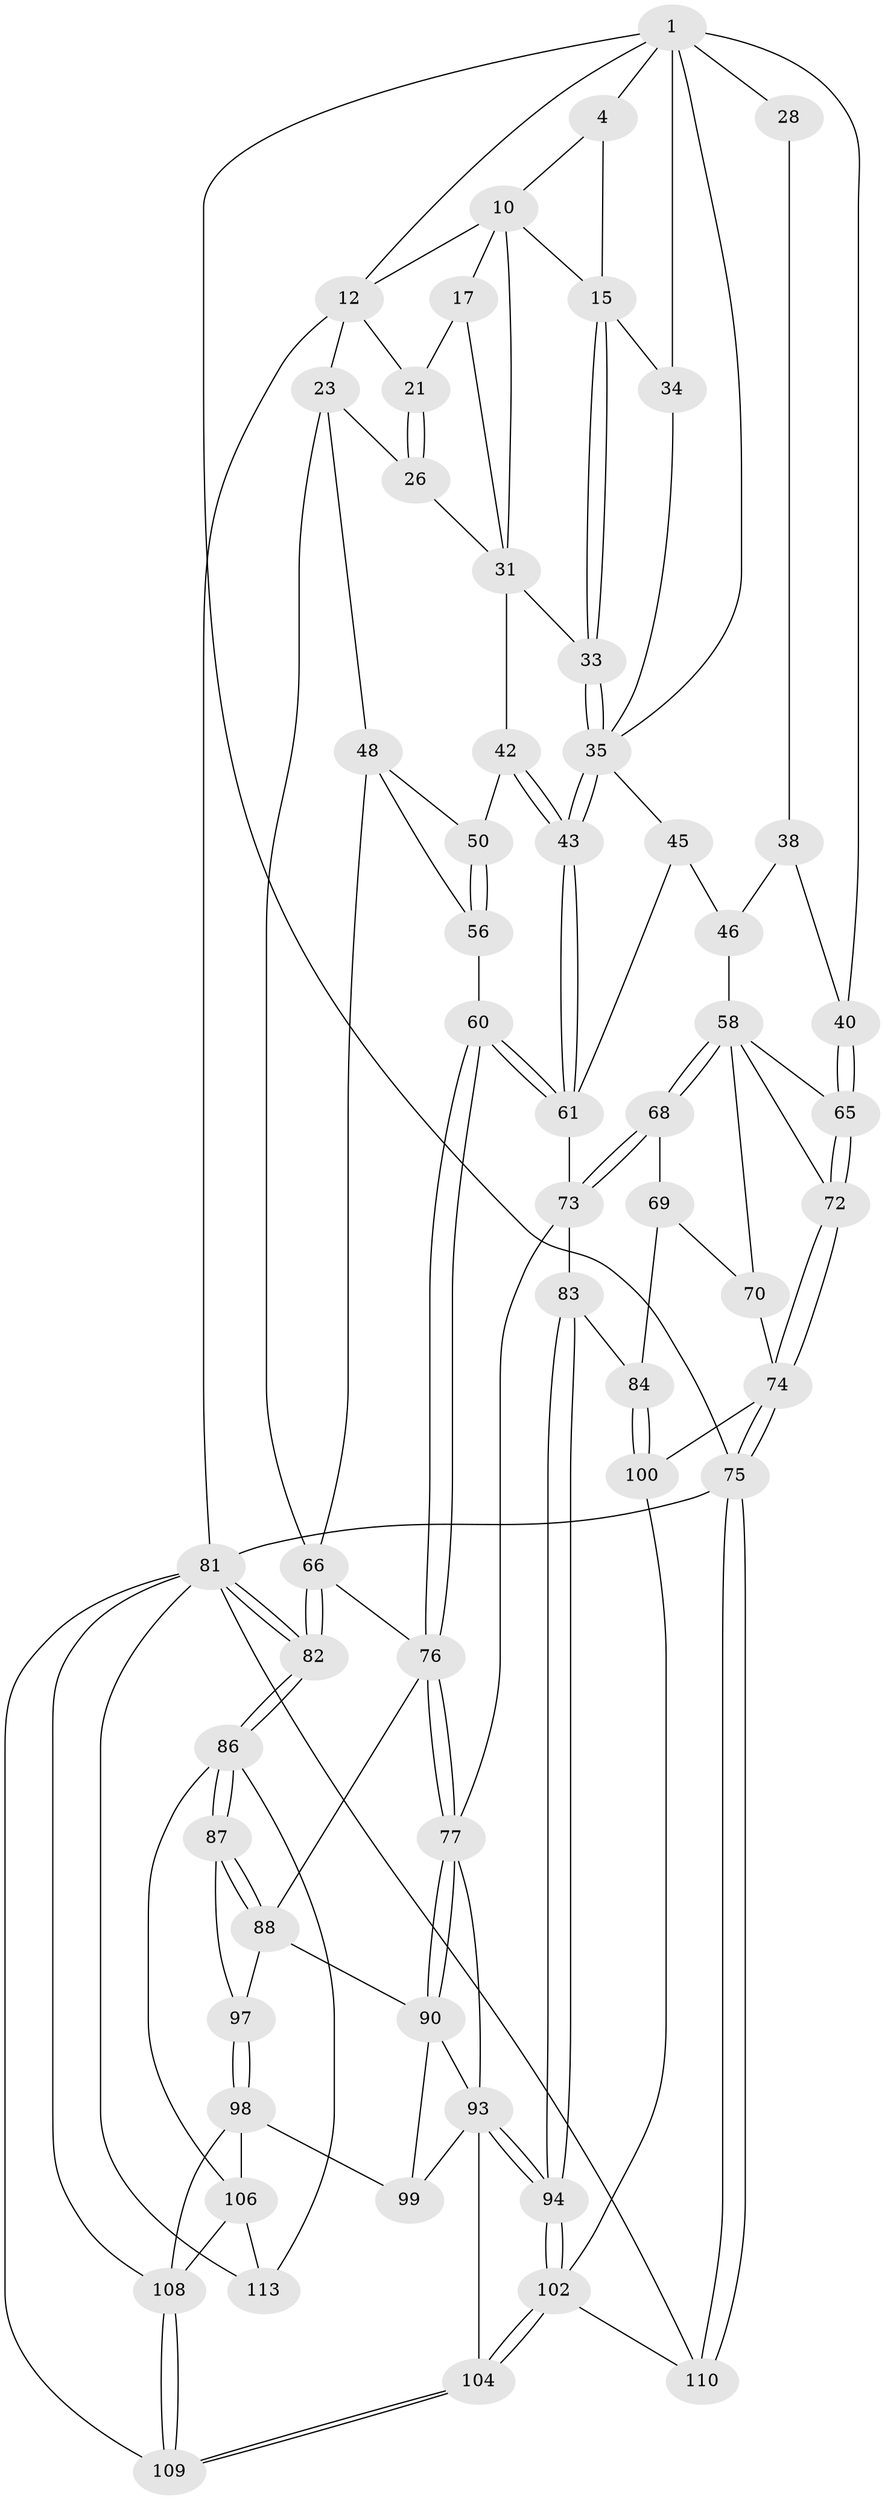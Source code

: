 // original degree distribution, {3: 0.017241379310344827, 5: 0.5344827586206896, 4: 0.23275862068965517, 6: 0.21551724137931033}
// Generated by graph-tools (version 1.1) at 2025/17/03/09/25 04:17:18]
// undirected, 58 vertices, 136 edges
graph export_dot {
graph [start="1"]
  node [color=gray90,style=filled];
  1 [pos="+0.2407000770448341+0",super="+2+7"];
  4 [pos="+0.5330590350430636+0",super="+5"];
  10 [pos="+0.6636368683296605+0",super="+11+14"];
  12 [pos="+1+0",super="+13+20"];
  15 [pos="+0.6682222611551765+0.12442838217920296",super="+16"];
  17 [pos="+0.8122826849297862+0.07120247715939626",super="+22+18"];
  21 [pos="+0.8623795881092841+0.151061937930801"];
  23 [pos="+1+0.039698044617303495",super="+24+51"];
  26 [pos="+0.8653194536091788+0.15933424350049283"];
  28 [pos="+0.31496612587766354+0.16819384127240886",super="+29"];
  31 [pos="+0.7454776748800491+0.22167241884573805",super="+41+32"];
  33 [pos="+0.6390292699455071+0.2139078462306496"];
  34 [pos="+0.5202037934074758+0.19138475961570736"];
  35 [pos="+0.570790304686737+0.2887633251858558",super="+36"];
  38 [pos="+0.14406384295640037+0.24718951840398593",super="+39+44"];
  40 [pos="+0+0.3115339728014904"];
  42 [pos="+0.7254283070073563+0.2980042693312515"];
  43 [pos="+0.5806742400423722+0.303330536412147"];
  45 [pos="+0.431972058502139+0.30632674812462546",super="+62"];
  46 [pos="+0.3397353768597685+0.29097301999160163",super="+57+47"];
  48 [pos="+0.8931491211043797+0.19360675705848007",super="+49+52"];
  50 [pos="+0.7468886748749948+0.31836337181809077"];
  56 [pos="+0.7499159318762361+0.3728568687493253"];
  58 [pos="+0.3135187549613951+0.5005700525608323",super="+59"];
  60 [pos="+0.6208404490313193+0.46560919222559"];
  61 [pos="+0.5886147084210744+0.4480012167953354",super="+63"];
  65 [pos="+0+0.34492496096046843"];
  66 [pos="+1+0.4043388343609983",super="+67"];
  68 [pos="+0.31369094723976054+0.5172005566033059"];
  69 [pos="+0.30758272999665487+0.5243271332214536",super="+85"];
  70 [pos="+0.1657910649333389+0.5892292896902219",super="+92"];
  72 [pos="+0+0.5660727515483428"];
  73 [pos="+0.46571298490037066+0.5873909828102751",super="+79"];
  74 [pos="+0+0.6628961029608678",super="+91"];
  75 [pos="+0+1"];
  76 [pos="+0.6723192248874448+0.5208603627381905",super="+80"];
  77 [pos="+0.6141691001577072+0.6444179821233559",super="+78"];
  81 [pos="+1+1",super="+114"];
  82 [pos="+1+0.7904299729272865"];
  83 [pos="+0.42206496260057497+0.7333323741821357"];
  84 [pos="+0.3214762619820572+0.6850999758236398"];
  86 [pos="+1+0.7872386799962524",super="+105"];
  87 [pos="+0.9217926001979013+0.7327285645664048"];
  88 [pos="+0.8066466474541872+0.5817266780809061",super="+89"];
  90 [pos="+0.6431526847447261+0.6744146385172709",super="+95"];
  93 [pos="+0.5285806313163162+0.7728075441426477",super="+96"];
  94 [pos="+0.4469070211613648+0.8102213533711231"];
  97 [pos="+0.7335796748794082+0.7620898529330576"];
  98 [pos="+0.6978179519414855+0.809003683549522",super="+107"];
  99 [pos="+0.6969575390885993+0.8088786848069076"];
  100 [pos="+0.1978670426170759+0.7847046058532434"];
  102 [pos="+0.4429498231384315+0.823728205409566",super="+103"];
  104 [pos="+0.5365037144360546+0.9670715220985937"];
  106 [pos="+0.7509977891435082+0.8596677551157033",super="+111"];
  108 [pos="+0.6620462501282748+0.9452242043008812",super="+112"];
  109 [pos="+0.5617685438462716+1"];
  110 [pos="+0.11918741901122187+1"];
  113 [pos="+0.8302500562659093+1"];
  1 -- 34;
  1 -- 4 [weight=2];
  1 -- 28 [weight=2];
  1 -- 35;
  1 -- 40;
  1 -- 75;
  1 -- 12;
  4 -- 10;
  4 -- 15;
  10 -- 17 [weight=2];
  10 -- 12;
  10 -- 15;
  10 -- 31;
  12 -- 81;
  12 -- 23 [weight=2];
  12 -- 21;
  15 -- 33;
  15 -- 33;
  15 -- 34;
  17 -- 21;
  17 -- 31;
  21 -- 26;
  21 -- 26;
  23 -- 48 [weight=2];
  23 -- 26;
  23 -- 66;
  26 -- 31;
  28 -- 38 [weight=2];
  31 -- 42;
  31 -- 33;
  33 -- 35;
  33 -- 35;
  34 -- 35;
  35 -- 43;
  35 -- 43;
  35 -- 45;
  38 -- 40;
  38 -- 46 [weight=2];
  40 -- 65;
  40 -- 65;
  42 -- 43;
  42 -- 43;
  42 -- 50;
  43 -- 61;
  43 -- 61;
  45 -- 46 [weight=2];
  45 -- 61;
  46 -- 58 [weight=2];
  48 -- 50;
  48 -- 56;
  48 -- 66;
  50 -- 56;
  50 -- 56;
  56 -- 60;
  58 -- 68;
  58 -- 68;
  58 -- 65;
  58 -- 70;
  58 -- 72;
  60 -- 61;
  60 -- 61;
  60 -- 76;
  60 -- 76;
  61 -- 73;
  65 -- 72;
  65 -- 72;
  66 -- 82;
  66 -- 82;
  66 -- 76;
  68 -- 69;
  68 -- 73;
  68 -- 73;
  69 -- 70 [weight=2];
  69 -- 84;
  70 -- 74;
  72 -- 74;
  72 -- 74;
  73 -- 83;
  73 -- 77;
  74 -- 75;
  74 -- 75;
  74 -- 100;
  75 -- 110;
  75 -- 110;
  75 -- 81;
  76 -- 77;
  76 -- 77;
  76 -- 88;
  77 -- 90;
  77 -- 90;
  77 -- 93;
  81 -- 82;
  81 -- 82;
  81 -- 113;
  81 -- 108;
  81 -- 109;
  81 -- 110;
  82 -- 86;
  82 -- 86;
  83 -- 84;
  83 -- 94;
  83 -- 94;
  84 -- 100;
  84 -- 100;
  86 -- 87;
  86 -- 87;
  86 -- 113;
  86 -- 106;
  87 -- 88;
  87 -- 88;
  87 -- 97;
  88 -- 97;
  88 -- 90;
  90 -- 99;
  90 -- 93;
  93 -- 94;
  93 -- 94;
  93 -- 104;
  93 -- 99;
  94 -- 102;
  94 -- 102;
  97 -- 98;
  97 -- 98;
  98 -- 99;
  98 -- 108;
  98 -- 106;
  100 -- 102;
  102 -- 104;
  102 -- 104;
  102 -- 110;
  104 -- 109;
  104 -- 109;
  106 -- 113;
  106 -- 108;
  108 -- 109;
  108 -- 109;
}
